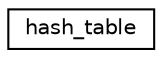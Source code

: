 digraph "Graphical Class Hierarchy"
{
 // LATEX_PDF_SIZE
  edge [fontname="Helvetica",fontsize="10",labelfontname="Helvetica",labelfontsize="10"];
  node [fontname="Helvetica",fontsize="10",shape=record];
  rankdir="LR";
  Node0 [label="hash_table",height=0.2,width=0.4,color="black", fillcolor="white", style="filled",URL="$structhash__table.html",tooltip="identifies the hashtable for which operations are to be performed"];
}
